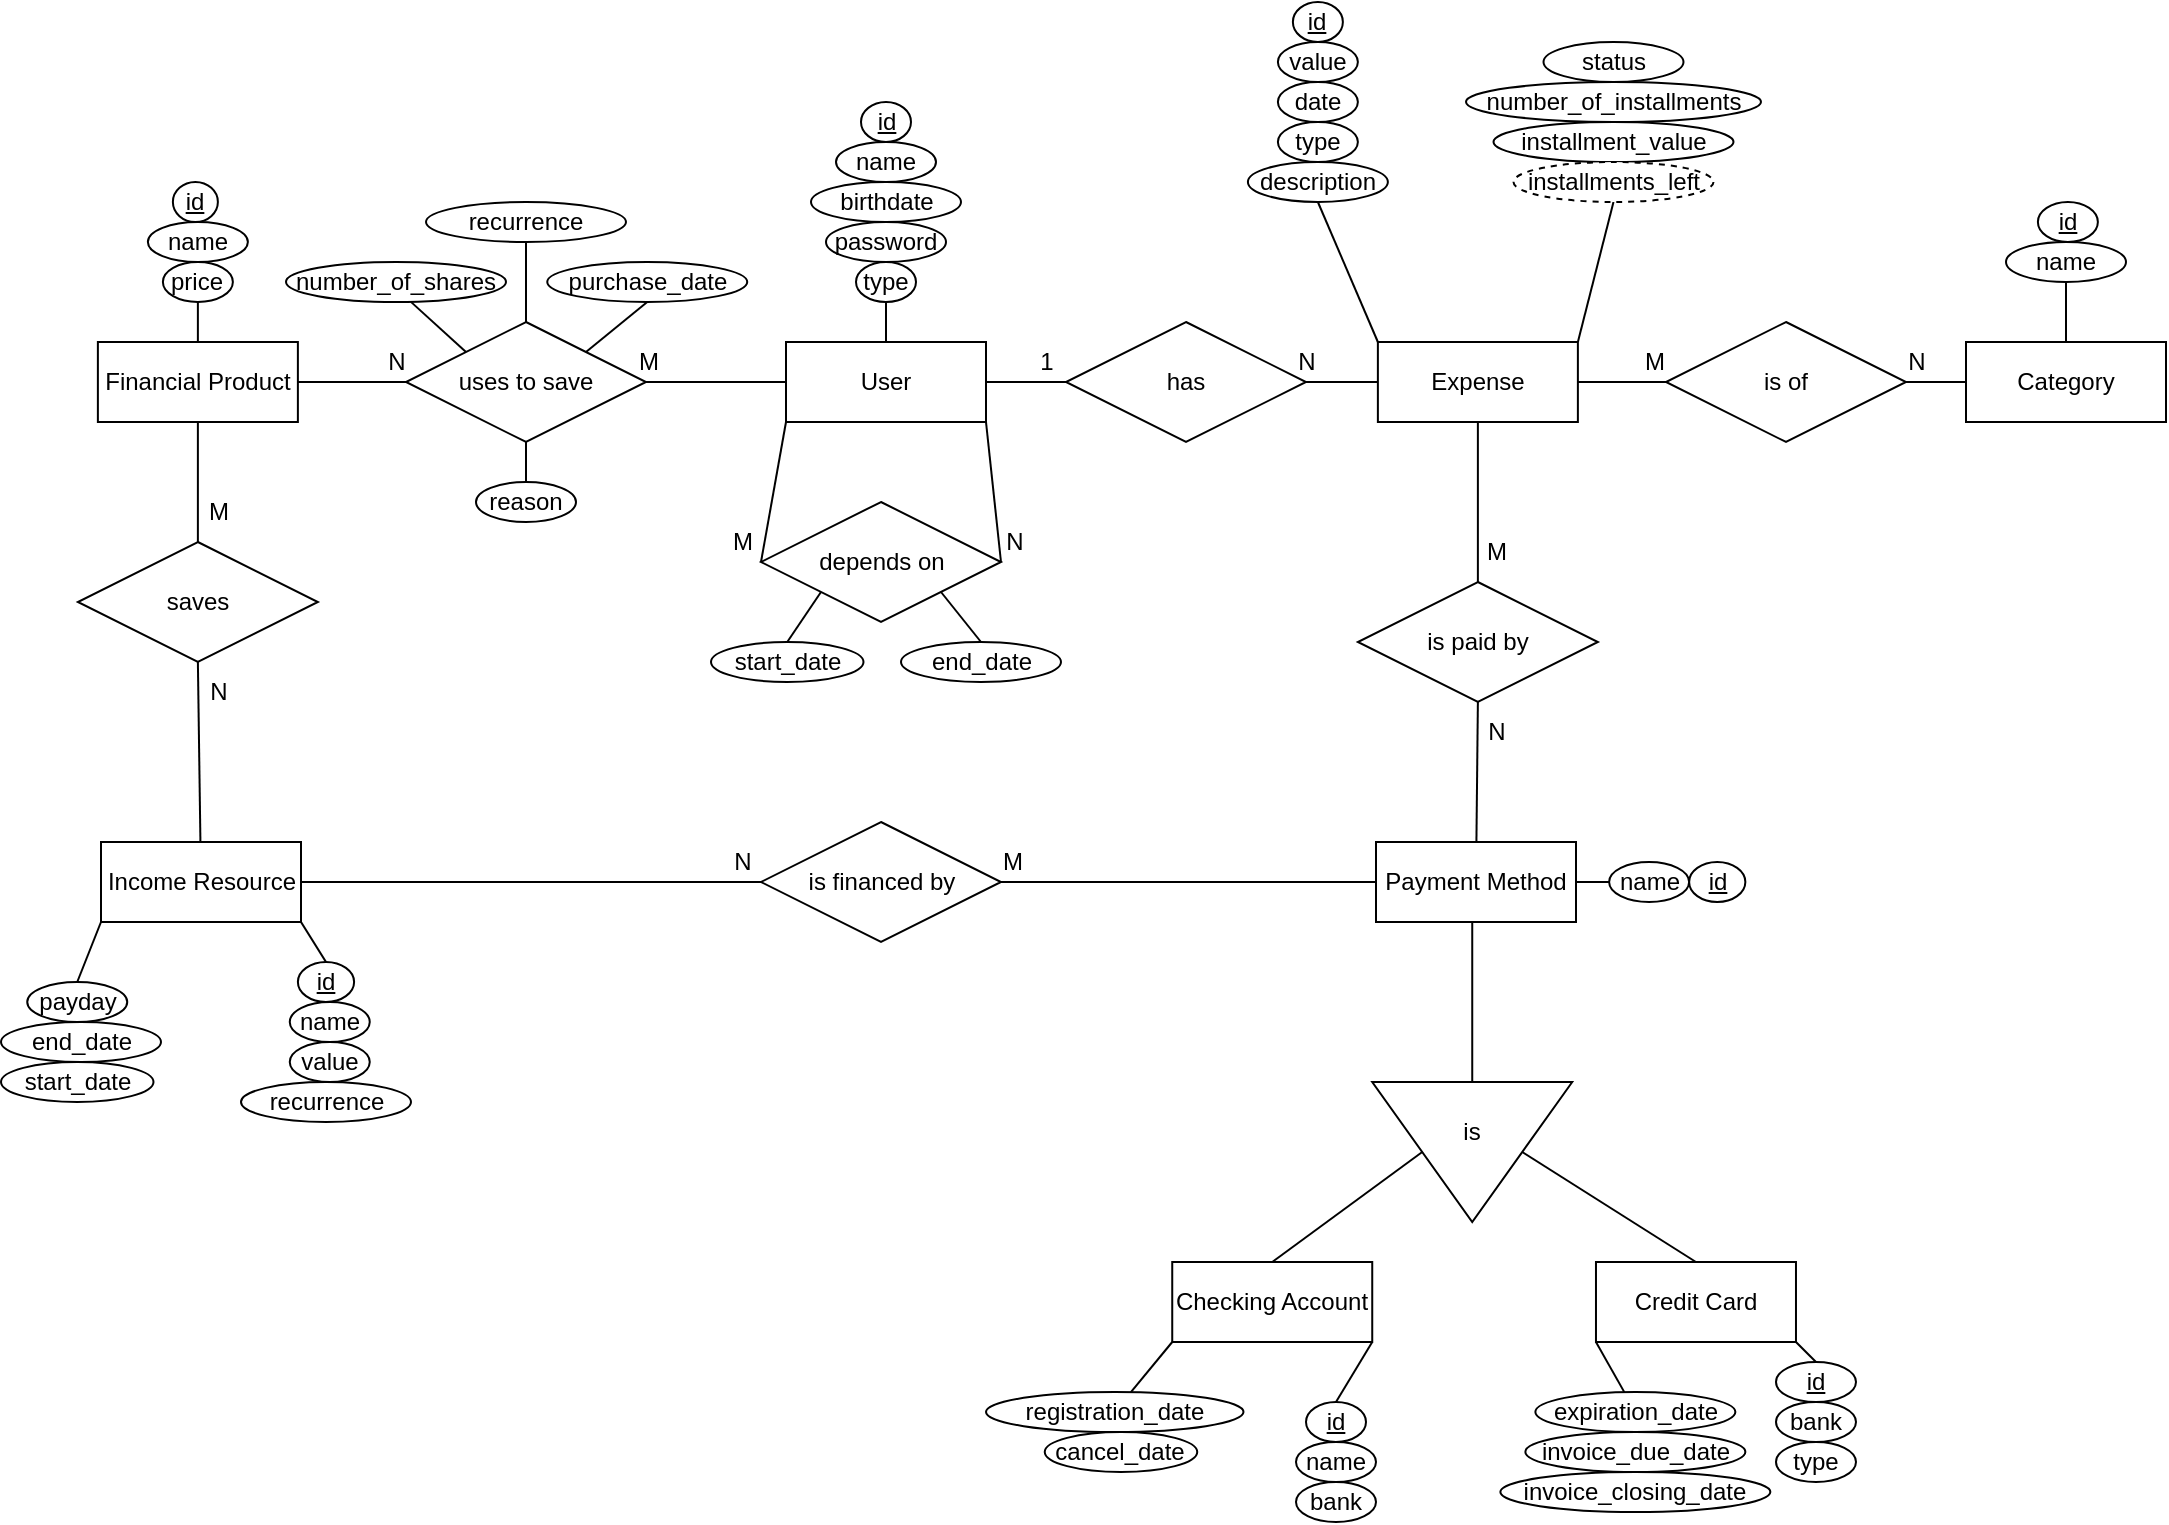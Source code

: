 <mxfile version="20.5.3" type="device"><diagram id="AvRHjg4N4jimr9RmSAD-" name="Página-1"><mxGraphModel dx="5165" dy="3334" grid="1" gridSize="10" guides="1" tooltips="1" connect="1" arrows="1" fold="1" page="1" pageScale="1" pageWidth="827" pageHeight="1169" math="0" shadow="0"><root><mxCell id="0"/><mxCell id="1" parent="0"/><mxCell id="b5E8K7P1NpaTzSVfavL7-2" value="Expense" style="whiteSpace=wrap;html=1;align=center;" vertex="1" parent="1"><mxGeometry x="365.94" y="30" width="100" height="40" as="geometry"/></mxCell><mxCell id="b5E8K7P1NpaTzSVfavL7-3" value="id" style="ellipse;whiteSpace=wrap;html=1;align=center;fontStyle=4;" vertex="1" parent="1"><mxGeometry x="323.44" y="-140" width="25" height="20" as="geometry"/></mxCell><mxCell id="b5E8K7P1NpaTzSVfavL7-6" value="date" style="ellipse;whiteSpace=wrap;html=1;align=center;" vertex="1" parent="1"><mxGeometry x="315.94" y="-100" width="40" height="20" as="geometry"/></mxCell><mxCell id="b5E8K7P1NpaTzSVfavL7-7" value="value" style="ellipse;whiteSpace=wrap;html=1;align=center;" vertex="1" parent="1"><mxGeometry x="315.94" y="-120" width="40" height="20" as="geometry"/></mxCell><mxCell id="b5E8K7P1NpaTzSVfavL7-9" value="type" style="ellipse;whiteSpace=wrap;html=1;align=center;" vertex="1" parent="1"><mxGeometry x="315.94" y="-80" width="40" height="20" as="geometry"/></mxCell><mxCell id="b5E8K7P1NpaTzSVfavL7-11" value="description" style="ellipse;whiteSpace=wrap;html=1;align=center;" vertex="1" parent="1"><mxGeometry x="300.94" y="-60" width="70" height="20" as="geometry"/></mxCell><mxCell id="b5E8K7P1NpaTzSVfavL7-12" value="User" style="whiteSpace=wrap;html=1;align=center;" vertex="1" parent="1"><mxGeometry x="70" y="30" width="100" height="40" as="geometry"/></mxCell><mxCell id="b5E8K7P1NpaTzSVfavL7-14" value="name" style="ellipse;whiteSpace=wrap;html=1;align=center;" vertex="1" parent="1"><mxGeometry x="95" y="-70" width="50" height="20" as="geometry"/></mxCell><mxCell id="b5E8K7P1NpaTzSVfavL7-16" value="id" style="ellipse;whiteSpace=wrap;html=1;align=center;fontStyle=4;" vertex="1" parent="1"><mxGeometry x="107.5" y="-90" width="25" height="20" as="geometry"/></mxCell><mxCell id="b5E8K7P1NpaTzSVfavL7-17" value="birthdate" style="ellipse;whiteSpace=wrap;html=1;align=center;" vertex="1" parent="1"><mxGeometry x="82.5" y="-50" width="75" height="20" as="geometry"/></mxCell><mxCell id="b5E8K7P1NpaTzSVfavL7-18" value="password" style="ellipse;whiteSpace=wrap;html=1;align=center;" vertex="1" parent="1"><mxGeometry x="90" y="-30" width="60" height="20" as="geometry"/></mxCell><mxCell id="b5E8K7P1NpaTzSVfavL7-25" value="number_of_installments" style="ellipse;whiteSpace=wrap;html=1;align=center;" vertex="1" parent="1"><mxGeometry x="410" y="-100" width="147.5" height="20" as="geometry"/></mxCell><mxCell id="b5E8K7P1NpaTzSVfavL7-29" value="status" style="ellipse;whiteSpace=wrap;html=1;align=center;" vertex="1" parent="1"><mxGeometry x="448.75" y="-120" width="70" height="20" as="geometry"/></mxCell><mxCell id="b5E8K7P1NpaTzSVfavL7-30" value="installment_value" style="ellipse;whiteSpace=wrap;html=1;align=center;" vertex="1" parent="1"><mxGeometry x="423.75" y="-80" width="120" height="20" as="geometry"/></mxCell><mxCell id="b5E8K7P1NpaTzSVfavL7-32" value="" style="endArrow=none;html=1;rounded=0;exitX=0.5;exitY=1;exitDx=0;exitDy=0;entryX=0;entryY=0;entryDx=0;entryDy=0;" edge="1" parent="1" source="b5E8K7P1NpaTzSVfavL7-11" target="b5E8K7P1NpaTzSVfavL7-2"><mxGeometry relative="1" as="geometry"><mxPoint x="380" y="100" as="sourcePoint"/><mxPoint x="540" y="100" as="targetPoint"/></mxGeometry></mxCell><mxCell id="b5E8K7P1NpaTzSVfavL7-33" value="" style="endArrow=none;html=1;rounded=0;exitX=1;exitY=0;exitDx=0;exitDy=0;entryX=0.5;entryY=1;entryDx=0;entryDy=0;" edge="1" parent="1" source="b5E8K7P1NpaTzSVfavL7-2" target="b5E8K7P1NpaTzSVfavL7-319"><mxGeometry relative="1" as="geometry"><mxPoint x="380" y="100" as="sourcePoint"/><mxPoint x="500" y="-30" as="targetPoint"/></mxGeometry></mxCell><mxCell id="b5E8K7P1NpaTzSVfavL7-34" value="" style="endArrow=none;html=1;rounded=0;entryX=0.5;entryY=0;entryDx=0;entryDy=0;exitX=0.5;exitY=1;exitDx=0;exitDy=0;" edge="1" parent="1" source="b5E8K7P1NpaTzSVfavL7-133" target="b5E8K7P1NpaTzSVfavL7-12"><mxGeometry relative="1" as="geometry"><mxPoint x="120" as="sourcePoint"/><mxPoint x="370" y="70" as="targetPoint"/></mxGeometry></mxCell><mxCell id="b5E8K7P1NpaTzSVfavL7-36" value="has" style="shape=rhombus;perimeter=rhombusPerimeter;whiteSpace=wrap;html=1;align=center;" vertex="1" parent="1"><mxGeometry x="210" y="20" width="120" height="60" as="geometry"/></mxCell><mxCell id="b5E8K7P1NpaTzSVfavL7-37" value="" style="endArrow=none;html=1;rounded=0;exitX=1;exitY=0.5;exitDx=0;exitDy=0;" edge="1" parent="1" source="b5E8K7P1NpaTzSVfavL7-12"><mxGeometry relative="1" as="geometry"><mxPoint x="380" y="40" as="sourcePoint"/><mxPoint x="210" y="50" as="targetPoint"/></mxGeometry></mxCell><mxCell id="b5E8K7P1NpaTzSVfavL7-38" value="" style="endArrow=none;html=1;rounded=0;exitX=1;exitY=0.5;exitDx=0;exitDy=0;entryX=0;entryY=0.5;entryDx=0;entryDy=0;" edge="1" parent="1" source="b5E8K7P1NpaTzSVfavL7-36" target="b5E8K7P1NpaTzSVfavL7-2"><mxGeometry relative="1" as="geometry"><mxPoint x="380" y="40" as="sourcePoint"/><mxPoint x="340" y="80" as="targetPoint"/></mxGeometry></mxCell><mxCell id="b5E8K7P1NpaTzSVfavL7-40" value="1" style="text;html=1;align=center;verticalAlign=middle;resizable=0;points=[];autosize=1;strokeColor=none;fillColor=none;" vertex="1" parent="1"><mxGeometry x="185" y="25" width="30" height="30" as="geometry"/></mxCell><mxCell id="b5E8K7P1NpaTzSVfavL7-41" value="N" style="text;html=1;align=center;verticalAlign=middle;resizable=0;points=[];autosize=1;strokeColor=none;fillColor=none;" vertex="1" parent="1"><mxGeometry x="315" y="25" width="30" height="30" as="geometry"/></mxCell><mxCell id="b5E8K7P1NpaTzSVfavL7-47" value="Credit Card" style="whiteSpace=wrap;html=1;align=center;" vertex="1" parent="1"><mxGeometry x="474.99" y="490" width="100" height="40" as="geometry"/></mxCell><mxCell id="b5E8K7P1NpaTzSVfavL7-48" value="id" style="ellipse;whiteSpace=wrap;html=1;align=center;fontStyle=4;" vertex="1" parent="1"><mxGeometry x="565.0" y="540" width="40" height="20" as="geometry"/></mxCell><mxCell id="b5E8K7P1NpaTzSVfavL7-49" value="bank" style="ellipse;whiteSpace=wrap;html=1;align=center;" vertex="1" parent="1"><mxGeometry x="565.0" y="560" width="40" height="20" as="geometry"/></mxCell><mxCell id="b5E8K7P1NpaTzSVfavL7-50" value="type" style="ellipse;whiteSpace=wrap;html=1;align=center;" vertex="1" parent="1"><mxGeometry x="565.0" y="580" width="40" height="20" as="geometry"/></mxCell><mxCell id="b5E8K7P1NpaTzSVfavL7-51" value="expiration_date" style="ellipse;whiteSpace=wrap;html=1;align=center;" vertex="1" parent="1"><mxGeometry x="444.68" y="555" width="100" height="20" as="geometry"/></mxCell><mxCell id="b5E8K7P1NpaTzSVfavL7-52" value="invoice_due_date" style="ellipse;whiteSpace=wrap;html=1;align=center;" vertex="1" parent="1"><mxGeometry x="439.68" y="575" width="110" height="20" as="geometry"/></mxCell><mxCell id="b5E8K7P1NpaTzSVfavL7-53" value="invoice_closing_date" style="ellipse;whiteSpace=wrap;html=1;align=center;" vertex="1" parent="1"><mxGeometry x="427.18" y="595" width="135" height="20" as="geometry"/></mxCell><mxCell id="b5E8K7P1NpaTzSVfavL7-54" value="" style="endArrow=none;html=1;rounded=0;exitX=0.5;exitY=0;exitDx=0;exitDy=0;entryX=1;entryY=1;entryDx=0;entryDy=0;" edge="1" parent="1" source="b5E8K7P1NpaTzSVfavL7-48" target="b5E8K7P1NpaTzSVfavL7-47"><mxGeometry relative="1" as="geometry"><mxPoint x="462.49" y="440" as="sourcePoint"/><mxPoint x="622.49" y="440" as="targetPoint"/></mxGeometry></mxCell><mxCell id="b5E8K7P1NpaTzSVfavL7-55" value="" style="endArrow=none;html=1;rounded=0;exitX=0;exitY=1;exitDx=0;exitDy=0;" edge="1" parent="1" source="b5E8K7P1NpaTzSVfavL7-47" target="b5E8K7P1NpaTzSVfavL7-51"><mxGeometry relative="1" as="geometry"><mxPoint x="472.49" y="620" as="sourcePoint"/><mxPoint x="632.49" y="620" as="targetPoint"/></mxGeometry></mxCell><mxCell id="b5E8K7P1NpaTzSVfavL7-63" value="Category" style="whiteSpace=wrap;html=1;align=center;" vertex="1" parent="1"><mxGeometry x="660" y="30" width="100" height="40" as="geometry"/></mxCell><mxCell id="b5E8K7P1NpaTzSVfavL7-65" value="is of" style="shape=rhombus;perimeter=rhombusPerimeter;whiteSpace=wrap;html=1;align=center;" vertex="1" parent="1"><mxGeometry x="510" y="20" width="120" height="60" as="geometry"/></mxCell><mxCell id="b5E8K7P1NpaTzSVfavL7-66" value="" style="endArrow=none;html=1;rounded=0;exitX=1;exitY=0.5;exitDx=0;exitDy=0;entryX=0;entryY=0.5;entryDx=0;entryDy=0;" edge="1" parent="1" source="b5E8K7P1NpaTzSVfavL7-2" target="b5E8K7P1NpaTzSVfavL7-65"><mxGeometry relative="1" as="geometry"><mxPoint x="488.75" y="105.0" as="sourcePoint"/><mxPoint x="528.75" y="105.0" as="targetPoint"/></mxGeometry></mxCell><mxCell id="b5E8K7P1NpaTzSVfavL7-67" value="" style="endArrow=none;html=1;rounded=0;exitX=1;exitY=0.5;exitDx=0;exitDy=0;entryX=0;entryY=0.5;entryDx=0;entryDy=0;" edge="1" parent="1" source="b5E8K7P1NpaTzSVfavL7-65" target="b5E8K7P1NpaTzSVfavL7-63"><mxGeometry relative="1" as="geometry"><mxPoint x="648.75" y="105.0" as="sourcePoint"/><mxPoint x="683.75" y="105.0" as="targetPoint"/></mxGeometry></mxCell><mxCell id="b5E8K7P1NpaTzSVfavL7-68" value="M" style="text;html=1;align=center;verticalAlign=middle;resizable=0;points=[];autosize=1;strokeColor=none;fillColor=none;" vertex="1" parent="1"><mxGeometry x="488.75" y="25" width="30" height="30" as="geometry"/></mxCell><mxCell id="b5E8K7P1NpaTzSVfavL7-69" value="N" style="text;html=1;align=center;verticalAlign=middle;resizable=0;points=[];autosize=1;strokeColor=none;fillColor=none;" vertex="1" parent="1"><mxGeometry x="620" y="25" width="30" height="30" as="geometry"/></mxCell><mxCell id="b5E8K7P1NpaTzSVfavL7-70" value="name" style="ellipse;whiteSpace=wrap;html=1;align=center;" vertex="1" parent="1"><mxGeometry x="680" y="-20" width="60" height="20" as="geometry"/></mxCell><mxCell id="b5E8K7P1NpaTzSVfavL7-71" value="id" style="ellipse;whiteSpace=wrap;html=1;align=center;fontStyle=4;" vertex="1" parent="1"><mxGeometry x="695.94" y="-40" width="30" height="20" as="geometry"/></mxCell><mxCell id="b5E8K7P1NpaTzSVfavL7-72" value="" style="endArrow=none;html=1;rounded=0;exitX=0.5;exitY=1;exitDx=0;exitDy=0;" edge="1" parent="1" source="b5E8K7P1NpaTzSVfavL7-70" target="b5E8K7P1NpaTzSVfavL7-63"><mxGeometry relative="1" as="geometry"><mxPoint x="425" y="10.0" as="sourcePoint"/><mxPoint x="425" y="40.0" as="targetPoint"/></mxGeometry></mxCell><mxCell id="b5E8K7P1NpaTzSVfavL7-77" value="Checking Account" style="whiteSpace=wrap;html=1;align=center;" vertex="1" parent="1"><mxGeometry x="263.12" y="490" width="100" height="40" as="geometry"/></mxCell><mxCell id="b5E8K7P1NpaTzSVfavL7-79" value="id" style="ellipse;whiteSpace=wrap;html=1;align=center;fontStyle=4;" vertex="1" parent="1"><mxGeometry x="330.0" y="560" width="30" height="20" as="geometry"/></mxCell><mxCell id="b5E8K7P1NpaTzSVfavL7-80" value="name" style="ellipse;whiteSpace=wrap;html=1;align=center;" vertex="1" parent="1"><mxGeometry x="325.0" y="580" width="40" height="20" as="geometry"/></mxCell><mxCell id="b5E8K7P1NpaTzSVfavL7-81" value="bank" style="ellipse;whiteSpace=wrap;html=1;align=center;" vertex="1" parent="1"><mxGeometry x="325.0" y="600" width="40" height="20" as="geometry"/></mxCell><mxCell id="b5E8K7P1NpaTzSVfavL7-82" value="registration_date" style="ellipse;whiteSpace=wrap;html=1;align=center;" vertex="1" parent="1"><mxGeometry x="170" y="555" width="128.75" height="20" as="geometry"/></mxCell><mxCell id="b5E8K7P1NpaTzSVfavL7-84" value="cancel_date" style="ellipse;whiteSpace=wrap;html=1;align=center;" vertex="1" parent="1"><mxGeometry x="199.37" y="575" width="76.25" height="20" as="geometry"/></mxCell><mxCell id="b5E8K7P1NpaTzSVfavL7-87" value="" style="endArrow=none;html=1;rounded=0;exitX=0.5;exitY=0;exitDx=0;exitDy=0;entryX=1;entryY=1;entryDx=0;entryDy=0;" edge="1" parent="1" source="b5E8K7P1NpaTzSVfavL7-79" target="b5E8K7P1NpaTzSVfavL7-77"><mxGeometry relative="1" as="geometry"><mxPoint x="-31.88" y="410" as="sourcePoint"/><mxPoint x="395" y="560" as="targetPoint"/></mxGeometry></mxCell><mxCell id="b5E8K7P1NpaTzSVfavL7-88" value="" style="endArrow=none;html=1;rounded=0;entryX=0;entryY=1;entryDx=0;entryDy=0;" edge="1" parent="1" source="b5E8K7P1NpaTzSVfavL7-82" target="b5E8K7P1NpaTzSVfavL7-77"><mxGeometry relative="1" as="geometry"><mxPoint x="-31.88" y="490" as="sourcePoint"/><mxPoint x="128.12" y="490" as="targetPoint"/></mxGeometry></mxCell><mxCell id="b5E8K7P1NpaTzSVfavL7-89" value="is paid by" style="shape=rhombus;perimeter=rhombusPerimeter;whiteSpace=wrap;html=1;align=center;" vertex="1" parent="1"><mxGeometry x="355.94" y="150" width="120" height="60" as="geometry"/></mxCell><mxCell id="b5E8K7P1NpaTzSVfavL7-90" value="" style="endArrow=none;html=1;rounded=0;entryX=0.5;entryY=1;entryDx=0;entryDy=0;exitX=0.5;exitY=0;exitDx=0;exitDy=0;" edge="1" parent="1" source="b5E8K7P1NpaTzSVfavL7-89" target="b5E8K7P1NpaTzSVfavL7-2"><mxGeometry relative="1" as="geometry"><mxPoint x="170" y="160" as="sourcePoint"/><mxPoint x="330" y="160" as="targetPoint"/></mxGeometry></mxCell><mxCell id="b5E8K7P1NpaTzSVfavL7-91" value="" style="endArrow=none;html=1;rounded=0;entryX=0.5;entryY=1;entryDx=0;entryDy=0;" edge="1" parent="1" source="b5E8K7P1NpaTzSVfavL7-121" target="b5E8K7P1NpaTzSVfavL7-89"><mxGeometry relative="1" as="geometry"><mxPoint x="415" y="270" as="sourcePoint"/><mxPoint x="425" y="80" as="targetPoint"/></mxGeometry></mxCell><mxCell id="b5E8K7P1NpaTzSVfavL7-95" value="id" style="ellipse;whiteSpace=wrap;html=1;align=center;fontStyle=4;" vertex="1" parent="1"><mxGeometry x="521.56" y="290" width="28.12" height="20" as="geometry"/></mxCell><mxCell id="b5E8K7P1NpaTzSVfavL7-96" value="name" style="ellipse;whiteSpace=wrap;html=1;align=center;" vertex="1" parent="1"><mxGeometry x="481.56" y="290" width="40" height="20" as="geometry"/></mxCell><mxCell id="b5E8K7P1NpaTzSVfavL7-99" value="" style="endArrow=none;html=1;rounded=0;exitX=0;exitY=0.5;exitDx=0;exitDy=0;entryX=1;entryY=0.5;entryDx=0;entryDy=0;" edge="1" source="b5E8K7P1NpaTzSVfavL7-96" target="b5E8K7P1NpaTzSVfavL7-121" parent="1"><mxGeometry relative="1" as="geometry"><mxPoint x="1070.62" y="295" as="sourcePoint"/><mxPoint x="1020.62" y="350" as="targetPoint"/><Array as="points"/></mxGeometry></mxCell><mxCell id="b5E8K7P1NpaTzSVfavL7-115" value="" style="verticalLabelPosition=bottom;verticalAlign=top;html=1;shape=mxgraph.basic.acute_triangle;dx=0.5;direction=west;" vertex="1" parent="1"><mxGeometry x="363.12" y="400" width="100" height="70" as="geometry"/></mxCell><mxCell id="b5E8K7P1NpaTzSVfavL7-116" value="" style="endArrow=none;html=1;rounded=0;exitX=0.5;exitY=1;exitDx=0;exitDy=0;" edge="1" parent="1" target="b5E8K7P1NpaTzSVfavL7-115"><mxGeometry relative="1" as="geometry"><mxPoint x="413.12" y="320" as="sourcePoint"/><mxPoint x="605" y="500" as="targetPoint"/></mxGeometry></mxCell><mxCell id="b5E8K7P1NpaTzSVfavL7-117" value="" style="endArrow=none;html=1;rounded=0;entryX=0;entryY=0;entryDx=75;entryDy=35;entryPerimeter=0;exitX=0.5;exitY=0;exitDx=0;exitDy=0;" edge="1" parent="1" source="b5E8K7P1NpaTzSVfavL7-77" target="b5E8K7P1NpaTzSVfavL7-115"><mxGeometry relative="1" as="geometry"><mxPoint x="325" y="480" as="sourcePoint"/><mxPoint x="340" y="450" as="targetPoint"/></mxGeometry></mxCell><mxCell id="b5E8K7P1NpaTzSVfavL7-118" value="" style="endArrow=none;html=1;rounded=0;exitX=0;exitY=0;exitDx=25;exitDy=35;exitPerimeter=0;entryX=0.5;entryY=0;entryDx=0;entryDy=0;" edge="1" parent="1" source="b5E8K7P1NpaTzSVfavL7-115" target="b5E8K7P1NpaTzSVfavL7-47"><mxGeometry relative="1" as="geometry"><mxPoint x="445" y="500" as="sourcePoint"/><mxPoint x="605" y="500" as="targetPoint"/></mxGeometry></mxCell><mxCell id="b5E8K7P1NpaTzSVfavL7-121" value="Payment Method" style="whiteSpace=wrap;html=1;align=center;" vertex="1" parent="1"><mxGeometry x="365" y="280" width="100" height="40" as="geometry"/></mxCell><mxCell id="b5E8K7P1NpaTzSVfavL7-124" value="is" style="text;html=1;strokeColor=none;fillColor=none;align=center;verticalAlign=middle;whiteSpace=wrap;rounded=0;" vertex="1" parent="1"><mxGeometry x="383.12" y="410" width="60" height="30" as="geometry"/></mxCell><mxCell id="b5E8K7P1NpaTzSVfavL7-127" value="M" style="text;html=1;align=center;verticalAlign=middle;resizable=0;points=[];autosize=1;strokeColor=none;fillColor=none;" vertex="1" parent="1"><mxGeometry x="409.68" y="120" width="30" height="30" as="geometry"/></mxCell><mxCell id="b5E8K7P1NpaTzSVfavL7-128" value="N" style="text;html=1;align=center;verticalAlign=middle;resizable=0;points=[];autosize=1;strokeColor=none;fillColor=none;" vertex="1" parent="1"><mxGeometry x="409.68" y="210" width="30" height="30" as="geometry"/></mxCell><mxCell id="b5E8K7P1NpaTzSVfavL7-129" value="depends on" style="shape=rhombus;perimeter=rhombusPerimeter;whiteSpace=wrap;html=1;align=center;" vertex="1" parent="1"><mxGeometry x="57.5" y="110" width="120" height="60" as="geometry"/></mxCell><mxCell id="b5E8K7P1NpaTzSVfavL7-130" value="" style="endArrow=none;html=1;rounded=0;exitX=0;exitY=1;exitDx=0;exitDy=0;entryX=0;entryY=0.5;entryDx=0;entryDy=0;" edge="1" parent="1" source="b5E8K7P1NpaTzSVfavL7-12" target="b5E8K7P1NpaTzSVfavL7-129"><mxGeometry relative="1" as="geometry"><mxPoint x="260" y="180" as="sourcePoint"/><mxPoint x="420" y="180" as="targetPoint"/></mxGeometry></mxCell><mxCell id="b5E8K7P1NpaTzSVfavL7-131" value="" style="endArrow=none;html=1;rounded=0;exitX=1;exitY=1;exitDx=0;exitDy=0;entryX=1;entryY=0.5;entryDx=0;entryDy=0;" edge="1" parent="1" source="b5E8K7P1NpaTzSVfavL7-12" target="b5E8K7P1NpaTzSVfavL7-129"><mxGeometry relative="1" as="geometry"><mxPoint x="199.37" y="140" as="sourcePoint"/><mxPoint x="180" y="160" as="targetPoint"/></mxGeometry></mxCell><mxCell id="b5E8K7P1NpaTzSVfavL7-133" value="type" style="ellipse;whiteSpace=wrap;html=1;align=center;" vertex="1" parent="1"><mxGeometry x="105" y="-10" width="30" height="20" as="geometry"/></mxCell><mxCell id="b5E8K7P1NpaTzSVfavL7-134" value="M" style="text;html=1;align=center;verticalAlign=middle;resizable=0;points=[];autosize=1;strokeColor=none;fillColor=none;" vertex="1" parent="1"><mxGeometry x="32.5" y="115" width="30" height="30" as="geometry"/></mxCell><mxCell id="b5E8K7P1NpaTzSVfavL7-135" value="N" style="text;html=1;align=center;verticalAlign=middle;resizable=0;points=[];autosize=1;strokeColor=none;fillColor=none;" vertex="1" parent="1"><mxGeometry x="169.37" y="115" width="30" height="30" as="geometry"/></mxCell><mxCell id="b5E8K7P1NpaTzSVfavL7-136" value="start_date" style="ellipse;whiteSpace=wrap;html=1;align=center;" vertex="1" parent="1"><mxGeometry x="32.5" y="180" width="76.25" height="20" as="geometry"/></mxCell><mxCell id="b5E8K7P1NpaTzSVfavL7-137" value="end_date" style="ellipse;whiteSpace=wrap;html=1;align=center;" vertex="1" parent="1"><mxGeometry x="127.5" y="180" width="80" height="20" as="geometry"/></mxCell><mxCell id="b5E8K7P1NpaTzSVfavL7-138" value="" style="endArrow=none;html=1;rounded=0;exitX=0;exitY=1;exitDx=0;exitDy=0;entryX=0.5;entryY=0;entryDx=0;entryDy=0;" edge="1" parent="1" source="b5E8K7P1NpaTzSVfavL7-129" target="b5E8K7P1NpaTzSVfavL7-136"><mxGeometry relative="1" as="geometry"><mxPoint x="-42.5" y="219.8" as="sourcePoint"/><mxPoint x="87.5" y="180" as="targetPoint"/></mxGeometry></mxCell><mxCell id="b5E8K7P1NpaTzSVfavL7-140" value="" style="endArrow=none;html=1;rounded=0;exitX=1;exitY=1;exitDx=0;exitDy=0;entryX=0.5;entryY=0;entryDx=0;entryDy=0;" edge="1" parent="1" source="b5E8K7P1NpaTzSVfavL7-129" target="b5E8K7P1NpaTzSVfavL7-137"><mxGeometry relative="1" as="geometry"><mxPoint x="97.5" y="165" as="sourcePoint"/><mxPoint x="80.625" y="190" as="targetPoint"/></mxGeometry></mxCell><mxCell id="b5E8K7P1NpaTzSVfavL7-141" value="Financial Product" style="whiteSpace=wrap;html=1;align=center;" vertex="1" parent="1"><mxGeometry x="-274.06" y="30" width="100" height="40" as="geometry"/></mxCell><mxCell id="b5E8K7P1NpaTzSVfavL7-142" value="name" style="ellipse;whiteSpace=wrap;html=1;align=center;" vertex="1" parent="1"><mxGeometry x="-249.06" y="-30" width="50" height="20" as="geometry"/></mxCell><mxCell id="b5E8K7P1NpaTzSVfavL7-143" value="id" style="ellipse;whiteSpace=wrap;html=1;align=center;fontStyle=4;" vertex="1" parent="1"><mxGeometry x="-236.56" y="-50" width="22.5" height="20" as="geometry"/></mxCell><mxCell id="b5E8K7P1NpaTzSVfavL7-144" value="" style="endArrow=none;html=1;rounded=0;exitX=0.5;exitY=0;exitDx=0;exitDy=0;entryX=0.5;entryY=1;entryDx=0;entryDy=0;" edge="1" parent="1" source="b5E8K7P1NpaTzSVfavL7-141" target="b5E8K7P1NpaTzSVfavL7-145"><mxGeometry relative="1" as="geometry"><mxPoint x="-20" y="90" as="sourcePoint"/><mxPoint x="-224" y="10" as="targetPoint"/></mxGeometry></mxCell><mxCell id="b5E8K7P1NpaTzSVfavL7-145" value="price" style="ellipse;whiteSpace=wrap;html=1;align=center;" vertex="1" parent="1"><mxGeometry x="-241.56" y="-10" width="35" height="20" as="geometry"/></mxCell><mxCell id="b5E8K7P1NpaTzSVfavL7-146" value="uses to save" style="shape=rhombus;perimeter=rhombusPerimeter;whiteSpace=wrap;html=1;align=center;" vertex="1" parent="1"><mxGeometry x="-120" y="20" width="120" height="60" as="geometry"/></mxCell><mxCell id="b5E8K7P1NpaTzSVfavL7-147" value="" style="endArrow=none;html=1;rounded=0;exitX=1;exitY=0.5;exitDx=0;exitDy=0;entryX=0;entryY=0.5;entryDx=0;entryDy=0;" edge="1" parent="1" source="b5E8K7P1NpaTzSVfavL7-146" target="b5E8K7P1NpaTzSVfavL7-12"><mxGeometry relative="1" as="geometry"><mxPoint x="160" y="260" as="sourcePoint"/><mxPoint x="320" y="260" as="targetPoint"/></mxGeometry></mxCell><mxCell id="b5E8K7P1NpaTzSVfavL7-162" value="Income Resource" style="whiteSpace=wrap;html=1;align=center;" vertex="1" parent="1"><mxGeometry x="-272.5" y="280" width="100" height="40" as="geometry"/></mxCell><mxCell id="b5E8K7P1NpaTzSVfavL7-163" value="id" style="ellipse;whiteSpace=wrap;html=1;align=center;fontStyle=4;" vertex="1" parent="1"><mxGeometry x="-174.06" y="340" width="28.12" height="20" as="geometry"/></mxCell><mxCell id="b5E8K7P1NpaTzSVfavL7-164" value="name" style="ellipse;whiteSpace=wrap;html=1;align=center;" vertex="1" parent="1"><mxGeometry x="-178.12" y="360" width="40" height="20" as="geometry"/></mxCell><mxCell id="b5E8K7P1NpaTzSVfavL7-165" value="recurrence" style="ellipse;whiteSpace=wrap;html=1;align=center;" vertex="1" parent="1"><mxGeometry x="-202.5" y="400" width="85" height="20" as="geometry"/></mxCell><mxCell id="b5E8K7P1NpaTzSVfavL7-166" value="value" style="ellipse;whiteSpace=wrap;html=1;align=center;" vertex="1" parent="1"><mxGeometry x="-178.12" y="380" width="40" height="20" as="geometry"/></mxCell><mxCell id="b5E8K7P1NpaTzSVfavL7-168" value="start_date" style="ellipse;whiteSpace=wrap;html=1;align=center;" vertex="1" parent="1"><mxGeometry x="-322.5" y="390" width="76.25" height="20" as="geometry"/></mxCell><mxCell id="b5E8K7P1NpaTzSVfavL7-169" value="end_date" style="ellipse;whiteSpace=wrap;html=1;align=center;" vertex="1" parent="1"><mxGeometry x="-322.5" y="370" width="80" height="20" as="geometry"/></mxCell><mxCell id="b5E8K7P1NpaTzSVfavL7-170" value="payday" style="ellipse;whiteSpace=wrap;html=1;align=center;" vertex="1" parent="1"><mxGeometry x="-309.38" y="350" width="50" height="20" as="geometry"/></mxCell><mxCell id="b5E8K7P1NpaTzSVfavL7-171" value="" style="endArrow=none;html=1;rounded=0;entryX=0.5;entryY=0;entryDx=0;entryDy=0;exitX=0;exitY=1;exitDx=0;exitDy=0;" edge="1" source="b5E8K7P1NpaTzSVfavL7-162" target="b5E8K7P1NpaTzSVfavL7-170" parent="1"><mxGeometry relative="1" as="geometry"><mxPoint x="-265" y="325" as="sourcePoint"/><mxPoint x="-265" y="370" as="targetPoint"/><Array as="points"/></mxGeometry></mxCell><mxCell id="b5E8K7P1NpaTzSVfavL7-176" value="" style="endArrow=none;html=1;rounded=0;entryX=0.5;entryY=0;entryDx=0;entryDy=0;exitX=1;exitY=1;exitDx=0;exitDy=0;" edge="1" parent="1" source="b5E8K7P1NpaTzSVfavL7-162" target="b5E8K7P1NpaTzSVfavL7-163"><mxGeometry relative="1" as="geometry"><mxPoint x="-262.5" y="330" as="sourcePoint"/><mxPoint x="-264.38" y="370" as="targetPoint"/><Array as="points"/></mxGeometry></mxCell><mxCell id="b5E8K7P1NpaTzSVfavL7-177" value="" style="endArrow=none;html=1;rounded=0;entryX=0;entryY=0.5;entryDx=0;entryDy=0;exitX=1;exitY=0.5;exitDx=0;exitDy=0;" edge="1" source="b5E8K7P1NpaTzSVfavL7-178" parent="1" target="b5E8K7P1NpaTzSVfavL7-121"><mxGeometry relative="1" as="geometry"><mxPoint x="305" y="350" as="sourcePoint"/><mxPoint x="345" y="300" as="targetPoint"/></mxGeometry></mxCell><mxCell id="b5E8K7P1NpaTzSVfavL7-178" value="is financed by" style="shape=rhombus;perimeter=rhombusPerimeter;whiteSpace=wrap;html=1;align=center;" vertex="1" parent="1"><mxGeometry x="57.5" y="270" width="120" height="60" as="geometry"/></mxCell><mxCell id="b5E8K7P1NpaTzSVfavL7-180" value="M" style="text;html=1;align=center;verticalAlign=middle;resizable=0;points=[];autosize=1;strokeColor=none;fillColor=none;" vertex="1" parent="1"><mxGeometry x="167.5" y="275" width="30" height="30" as="geometry"/></mxCell><mxCell id="b5E8K7P1NpaTzSVfavL7-184" value="" style="endArrow=none;html=1;rounded=0;exitX=1;exitY=0.5;exitDx=0;exitDy=0;entryX=0;entryY=0.5;entryDx=0;entryDy=0;" edge="1" parent="1" source="b5E8K7P1NpaTzSVfavL7-162" target="b5E8K7P1NpaTzSVfavL7-178"><mxGeometry relative="1" as="geometry"><mxPoint x="47.12" y="355" as="sourcePoint"/><mxPoint x="87.75" y="335" as="targetPoint"/></mxGeometry></mxCell><mxCell id="b5E8K7P1NpaTzSVfavL7-186" value="" style="endArrow=none;html=1;rounded=0;entryX=0;entryY=0.5;entryDx=0;entryDy=0;exitX=1;exitY=0.5;exitDx=0;exitDy=0;" edge="1" parent="1" source="b5E8K7P1NpaTzSVfavL7-141" target="b5E8K7P1NpaTzSVfavL7-146"><mxGeometry relative="1" as="geometry"><mxPoint x="-355" y="240" as="sourcePoint"/><mxPoint x="-195" y="240" as="targetPoint"/></mxGeometry></mxCell><mxCell id="b5E8K7P1NpaTzSVfavL7-188" value="number_of_shares" style="ellipse;whiteSpace=wrap;html=1;align=center;" vertex="1" parent="1"><mxGeometry x="-180" y="-10" width="110" height="20" as="geometry"/></mxCell><mxCell id="b5E8K7P1NpaTzSVfavL7-190" value="purchase_date" style="ellipse;whiteSpace=wrap;html=1;align=center;" vertex="1" parent="1"><mxGeometry x="-49.38" y="-10" width="100" height="20" as="geometry"/></mxCell><mxCell id="b5E8K7P1NpaTzSVfavL7-191" value="" style="endArrow=none;html=1;rounded=0;exitX=0.569;exitY=1.003;exitDx=0;exitDy=0;exitPerimeter=0;entryX=0;entryY=0;entryDx=0;entryDy=0;" edge="1" parent="1" source="b5E8K7P1NpaTzSVfavL7-188" target="b5E8K7P1NpaTzSVfavL7-146"><mxGeometry relative="1" as="geometry"><mxPoint x="30" y="100" as="sourcePoint"/><mxPoint x="190" y="100" as="targetPoint"/></mxGeometry></mxCell><mxCell id="b5E8K7P1NpaTzSVfavL7-192" value="" style="endArrow=none;html=1;rounded=0;exitX=0.5;exitY=1;exitDx=0;exitDy=0;entryX=1;entryY=0;entryDx=0;entryDy=0;" edge="1" parent="1" source="b5E8K7P1NpaTzSVfavL7-190" target="b5E8K7P1NpaTzSVfavL7-146"><mxGeometry relative="1" as="geometry"><mxPoint x="30" y="100" as="sourcePoint"/><mxPoint x="190" y="100" as="targetPoint"/></mxGeometry></mxCell><mxCell id="b5E8K7P1NpaTzSVfavL7-193" value="saves" style="shape=rhombus;perimeter=rhombusPerimeter;whiteSpace=wrap;html=1;align=center;" vertex="1" parent="1"><mxGeometry x="-284.06" y="130" width="120" height="60" as="geometry"/></mxCell><mxCell id="b5E8K7P1NpaTzSVfavL7-194" value="" style="endArrow=none;html=1;rounded=0;exitX=0.5;exitY=1;exitDx=0;exitDy=0;entryX=0.5;entryY=0;entryDx=0;entryDy=0;" edge="1" parent="1" source="b5E8K7P1NpaTzSVfavL7-141" target="b5E8K7P1NpaTzSVfavL7-193"><mxGeometry relative="1" as="geometry"><mxPoint x="-260" y="170" as="sourcePoint"/><mxPoint x="-100" y="170" as="targetPoint"/></mxGeometry></mxCell><mxCell id="b5E8K7P1NpaTzSVfavL7-197" value="N" style="text;html=1;align=center;verticalAlign=middle;resizable=0;points=[];autosize=1;strokeColor=none;fillColor=none;" vertex="1" parent="1"><mxGeometry x="32.5" y="275" width="30" height="30" as="geometry"/></mxCell><mxCell id="b5E8K7P1NpaTzSVfavL7-198" value="" style="endArrow=none;html=1;rounded=0;exitX=0.5;exitY=1;exitDx=0;exitDy=0;" edge="1" parent="1" source="b5E8K7P1NpaTzSVfavL7-193" target="b5E8K7P1NpaTzSVfavL7-162"><mxGeometry relative="1" as="geometry"><mxPoint x="40" y="170" as="sourcePoint"/><mxPoint x="200" y="170" as="targetPoint"/></mxGeometry></mxCell><mxCell id="b5E8K7P1NpaTzSVfavL7-199" value="reason" style="ellipse;whiteSpace=wrap;html=1;align=center;" vertex="1" parent="1"><mxGeometry x="-85" y="100" width="50" height="20" as="geometry"/></mxCell><mxCell id="b5E8K7P1NpaTzSVfavL7-200" value="" style="endArrow=none;html=1;rounded=0;exitX=0.5;exitY=0;exitDx=0;exitDy=0;entryX=0.5;entryY=1;entryDx=0;entryDy=0;" edge="1" parent="1" source="b5E8K7P1NpaTzSVfavL7-199" target="b5E8K7P1NpaTzSVfavL7-146"><mxGeometry relative="1" as="geometry"><mxPoint x="-140" y="70" as="sourcePoint"/><mxPoint x="20" y="70" as="targetPoint"/></mxGeometry></mxCell><mxCell id="b5E8K7P1NpaTzSVfavL7-201" value="M" style="text;html=1;align=center;verticalAlign=middle;resizable=0;points=[];autosize=1;strokeColor=none;fillColor=none;" vertex="1" parent="1"><mxGeometry x="-229.06" y="100" width="30" height="30" as="geometry"/></mxCell><mxCell id="b5E8K7P1NpaTzSVfavL7-202" value="N" style="text;html=1;align=center;verticalAlign=middle;resizable=0;points=[];autosize=1;strokeColor=none;fillColor=none;" vertex="1" parent="1"><mxGeometry x="-229.06" y="190" width="30" height="30" as="geometry"/></mxCell><mxCell id="b5E8K7P1NpaTzSVfavL7-203" value="recurrence" style="ellipse;whiteSpace=wrap;html=1;align=center;" vertex="1" parent="1"><mxGeometry x="-110" y="-40" width="100" height="20" as="geometry"/></mxCell><mxCell id="b5E8K7P1NpaTzSVfavL7-204" value="" style="endArrow=none;html=1;rounded=0;exitX=0.5;exitY=1;exitDx=0;exitDy=0;entryX=0.5;entryY=0;entryDx=0;entryDy=0;" edge="1" parent="1" source="b5E8K7P1NpaTzSVfavL7-203" target="b5E8K7P1NpaTzSVfavL7-146"><mxGeometry relative="1" as="geometry"><mxPoint x="-127.5" y="170" as="sourcePoint"/><mxPoint x="32.5" y="170" as="targetPoint"/></mxGeometry></mxCell><mxCell id="b5E8K7P1NpaTzSVfavL7-319" value="installments_left" style="ellipse;whiteSpace=wrap;html=1;align=center;dashed=1;" vertex="1" parent="1"><mxGeometry x="433.75" y="-60" width="100" height="20" as="geometry"/></mxCell><mxCell id="b5E8K7P1NpaTzSVfavL7-495" value="M" style="text;html=1;align=center;verticalAlign=middle;resizable=0;points=[];autosize=1;strokeColor=none;fillColor=none;" vertex="1" parent="1"><mxGeometry x="-14.06" y="25" width="30" height="30" as="geometry"/></mxCell><mxCell id="b5E8K7P1NpaTzSVfavL7-496" value="N" style="text;html=1;align=center;verticalAlign=middle;resizable=0;points=[];autosize=1;strokeColor=none;fillColor=none;" vertex="1" parent="1"><mxGeometry x="-140" y="25" width="30" height="30" as="geometry"/></mxCell></root></mxGraphModel></diagram></mxfile>